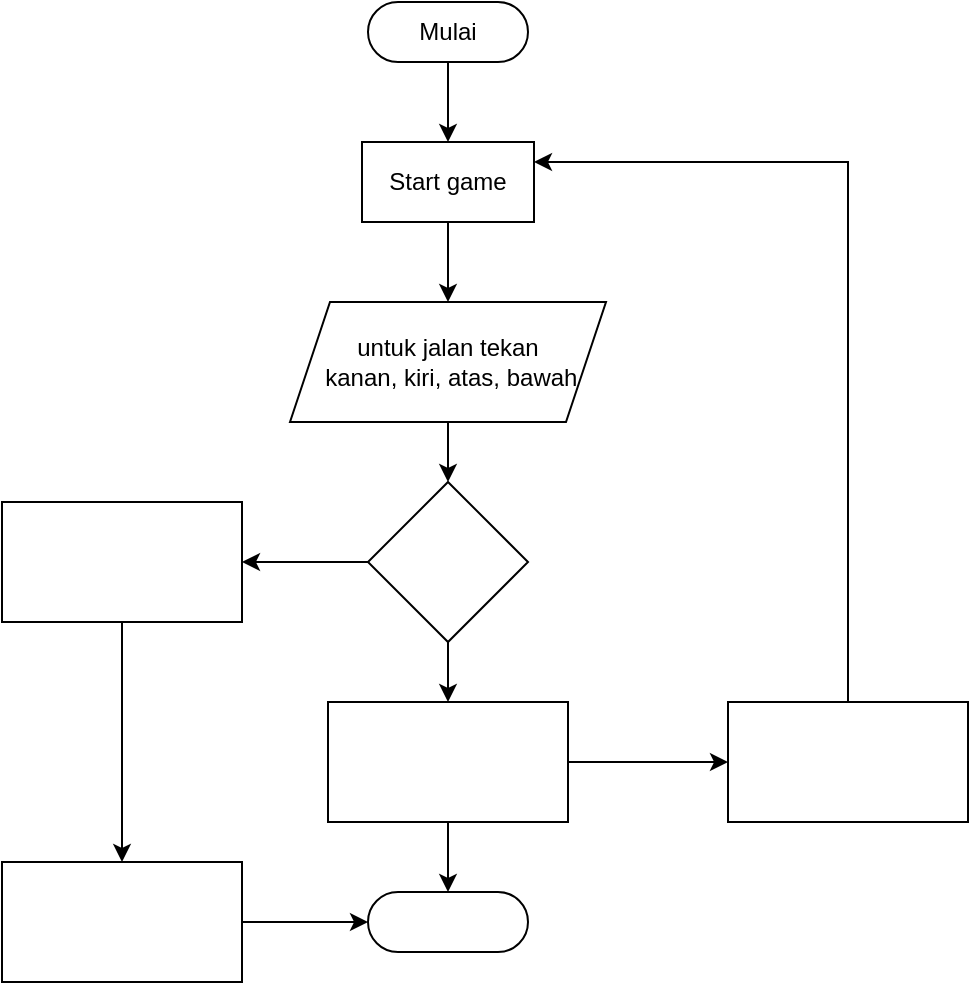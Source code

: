 <mxfile version="24.6.4" type="github" pages="3">
  <diagram name="Halaman-1" id="mFAMGpBnL3orxLiHFRy2">
    <mxGraphModel dx="1000" dy="530" grid="1" gridSize="10" guides="1" tooltips="1" connect="1" arrows="1" fold="1" page="1" pageScale="1" pageWidth="827" pageHeight="1169" math="0" shadow="0">
      <root>
        <mxCell id="0" />
        <mxCell id="1" parent="0" />
        <mxCell id="pLnQ0OpMo3edaqce9xTT-3" value="" style="edgeStyle=orthogonalEdgeStyle;rounded=0;orthogonalLoop=1;jettySize=auto;html=1;" edge="1" parent="1" source="pLnQ0OpMo3edaqce9xTT-1" target="pLnQ0OpMo3edaqce9xTT-2">
          <mxGeometry relative="1" as="geometry" />
        </mxCell>
        <mxCell id="pLnQ0OpMo3edaqce9xTT-1" value="&lt;font style=&quot;vertical-align: inherit;&quot;&gt;&lt;font style=&quot;vertical-align: inherit;&quot;&gt;&lt;font style=&quot;vertical-align: inherit;&quot;&gt;&lt;font style=&quot;vertical-align: inherit;&quot;&gt;Mulai&lt;/font&gt;&lt;/font&gt;&lt;/font&gt;&lt;/font&gt;" style="html=1;dashed=0;whiteSpace=wrap;shape=mxgraph.dfd.start" vertex="1" parent="1">
          <mxGeometry x="374" y="50" width="80" height="30" as="geometry" />
        </mxCell>
        <mxCell id="pLnQ0OpMo3edaqce9xTT-5" value="" style="edgeStyle=orthogonalEdgeStyle;rounded=0;orthogonalLoop=1;jettySize=auto;html=1;" edge="1" parent="1" source="pLnQ0OpMo3edaqce9xTT-2" target="pLnQ0OpMo3edaqce9xTT-4">
          <mxGeometry relative="1" as="geometry" />
        </mxCell>
        <mxCell id="pLnQ0OpMo3edaqce9xTT-2" value="&lt;font style=&quot;vertical-align: inherit;&quot;&gt;&lt;font style=&quot;vertical-align: inherit;&quot;&gt;Start game&lt;/font&gt;&lt;/font&gt;" style="rounded=0;whiteSpace=wrap;html=1;" vertex="1" parent="1">
          <mxGeometry x="371" y="120" width="86" height="40" as="geometry" />
        </mxCell>
        <mxCell id="XI-HVY3VZMNN3xX-stea-2" value="" style="edgeStyle=orthogonalEdgeStyle;rounded=0;orthogonalLoop=1;jettySize=auto;html=1;" edge="1" parent="1" source="pLnQ0OpMo3edaqce9xTT-4" target="XI-HVY3VZMNN3xX-stea-1">
          <mxGeometry relative="1" as="geometry" />
        </mxCell>
        <mxCell id="pLnQ0OpMo3edaqce9xTT-4" value="&lt;font style=&quot;vertical-align: inherit;&quot;&gt;&lt;font style=&quot;vertical-align: inherit;&quot;&gt;&lt;font style=&quot;vertical-align: inherit;&quot;&gt;&lt;font style=&quot;vertical-align: inherit;&quot;&gt;&lt;font style=&quot;vertical-align: inherit;&quot;&gt;&lt;font style=&quot;vertical-align: inherit;&quot;&gt;&lt;font style=&quot;vertical-align: inherit;&quot;&gt;&lt;font style=&quot;vertical-align: inherit;&quot;&gt;untuk jalan tekan&lt;/font&gt;&lt;/font&gt;&lt;/font&gt;&lt;/font&gt;&lt;/font&gt;&lt;/font&gt;&lt;/font&gt;&lt;/font&gt;&lt;div&gt;&lt;font style=&quot;vertical-align: inherit;&quot;&gt;&lt;font style=&quot;vertical-align: inherit;&quot;&gt;&lt;font style=&quot;vertical-align: inherit;&quot;&gt;&lt;font style=&quot;vertical-align: inherit;&quot;&gt;&lt;font style=&quot;vertical-align: inherit;&quot;&gt;&lt;font style=&quot;vertical-align: inherit;&quot;&gt;&amp;nbsp;kanan, kiri, atas, bawah&lt;/font&gt;&lt;/font&gt;&lt;/font&gt;&lt;/font&gt;&lt;/font&gt;&lt;/font&gt;&lt;/div&gt;" style="shape=parallelogram;perimeter=parallelogramPerimeter;whiteSpace=wrap;html=1;fixedSize=1;rounded=0;" vertex="1" parent="1">
          <mxGeometry x="335" y="200" width="158" height="60" as="geometry" />
        </mxCell>
        <mxCell id="XI-HVY3VZMNN3xX-stea-4" value="" style="edgeStyle=orthogonalEdgeStyle;rounded=0;orthogonalLoop=1;jettySize=auto;html=1;" edge="1" parent="1" source="XI-HVY3VZMNN3xX-stea-1" target="XI-HVY3VZMNN3xX-stea-3">
          <mxGeometry relative="1" as="geometry" />
        </mxCell>
        <mxCell id="XI-HVY3VZMNN3xX-stea-11" value="" style="edgeStyle=orthogonalEdgeStyle;rounded=0;orthogonalLoop=1;jettySize=auto;html=1;" edge="1" parent="1" source="XI-HVY3VZMNN3xX-stea-1" target="XI-HVY3VZMNN3xX-stea-10">
          <mxGeometry relative="1" as="geometry" />
        </mxCell>
        <mxCell id="XI-HVY3VZMNN3xX-stea-1" value="" style="rhombus;whiteSpace=wrap;html=1;" vertex="1" parent="1">
          <mxGeometry x="374" y="290" width="80" height="80" as="geometry" />
        </mxCell>
        <mxCell id="XI-HVY3VZMNN3xX-stea-6" value="" style="edgeStyle=orthogonalEdgeStyle;rounded=0;orthogonalLoop=1;jettySize=auto;html=1;" edge="1" parent="1" source="XI-HVY3VZMNN3xX-stea-3" target="XI-HVY3VZMNN3xX-stea-5">
          <mxGeometry relative="1" as="geometry" />
        </mxCell>
        <mxCell id="XI-HVY3VZMNN3xX-stea-3" value="" style="whiteSpace=wrap;html=1;" vertex="1" parent="1">
          <mxGeometry x="191" y="300" width="120" height="60" as="geometry" />
        </mxCell>
        <mxCell id="XI-HVY3VZMNN3xX-stea-8" value="" style="edgeStyle=orthogonalEdgeStyle;rounded=0;orthogonalLoop=1;jettySize=auto;html=1;" edge="1" parent="1" source="XI-HVY3VZMNN3xX-stea-5" target="XI-HVY3VZMNN3xX-stea-7">
          <mxGeometry relative="1" as="geometry" />
        </mxCell>
        <mxCell id="XI-HVY3VZMNN3xX-stea-5" value="" style="whiteSpace=wrap;html=1;" vertex="1" parent="1">
          <mxGeometry x="191" y="480" width="120" height="60" as="geometry" />
        </mxCell>
        <mxCell id="XI-HVY3VZMNN3xX-stea-7" value="" style="html=1;dashed=0;whiteSpace=wrap;shape=mxgraph.dfd.start" vertex="1" parent="1">
          <mxGeometry x="374" y="495" width="80" height="30" as="geometry" />
        </mxCell>
        <mxCell id="XI-HVY3VZMNN3xX-stea-12" value="" style="edgeStyle=orthogonalEdgeStyle;rounded=0;orthogonalLoop=1;jettySize=auto;html=1;" edge="1" parent="1" source="XI-HVY3VZMNN3xX-stea-10" target="XI-HVY3VZMNN3xX-stea-7">
          <mxGeometry relative="1" as="geometry" />
        </mxCell>
        <mxCell id="XI-HVY3VZMNN3xX-stea-14" value="" style="edgeStyle=orthogonalEdgeStyle;rounded=0;orthogonalLoop=1;jettySize=auto;html=1;" edge="1" parent="1" source="XI-HVY3VZMNN3xX-stea-10" target="XI-HVY3VZMNN3xX-stea-13">
          <mxGeometry relative="1" as="geometry" />
        </mxCell>
        <mxCell id="XI-HVY3VZMNN3xX-stea-10" value="" style="whiteSpace=wrap;html=1;" vertex="1" parent="1">
          <mxGeometry x="354" y="400" width="120" height="60" as="geometry" />
        </mxCell>
        <mxCell id="XI-HVY3VZMNN3xX-stea-13" value="" style="whiteSpace=wrap;html=1;" vertex="1" parent="1">
          <mxGeometry x="554" y="400" width="120" height="60" as="geometry" />
        </mxCell>
        <mxCell id="XI-HVY3VZMNN3xX-stea-15" value="" style="endArrow=classic;html=1;rounded=0;entryX=1;entryY=0.25;entryDx=0;entryDy=0;exitX=0.5;exitY=0;exitDx=0;exitDy=0;" edge="1" parent="1" source="XI-HVY3VZMNN3xX-stea-13" target="pLnQ0OpMo3edaqce9xTT-2">
          <mxGeometry width="50" height="50" relative="1" as="geometry">
            <mxPoint x="490" y="370" as="sourcePoint" />
            <mxPoint x="540" y="320" as="targetPoint" />
            <Array as="points">
              <mxPoint x="614" y="130" />
            </Array>
          </mxGeometry>
        </mxCell>
      </root>
    </mxGraphModel>
  </diagram>
  <diagram id="yUz1dSbO-UxTp6TTSO6r" name="Halaman-2">
    <mxGraphModel dx="1843" dy="1965" grid="1" gridSize="10" guides="1" tooltips="1" connect="1" arrows="1" fold="1" page="1" pageScale="1" pageWidth="827" pageHeight="1169" math="0" shadow="0">
      <root>
        <mxCell id="0" />
        <mxCell id="1" parent="0" />
        <mxCell id="B5fhDBI6ij0UwNYenE2X-1" value="" style="rounded=0;whiteSpace=wrap;html=1;" parent="1" vertex="1">
          <mxGeometry x="250" y="-15" width="390" height="585" as="geometry" />
        </mxCell>
        <mxCell id="B5fhDBI6ij0UwNYenE2X-2" value="Actor" style="shape=umlActor;verticalLabelPosition=bottom;verticalAlign=top;html=1;outlineConnect=0;" parent="1" vertex="1">
          <mxGeometry x="170" y="270" width="30" height="60" as="geometry" />
        </mxCell>
        <mxCell id="B5fhDBI6ij0UwNYenE2X-4" value="kanan" style="ellipse;whiteSpace=wrap;html=1;" parent="1" vertex="1">
          <mxGeometry x="398" y="170" width="42" height="30" as="geometry" />
        </mxCell>
        <mxCell id="B5fhDBI6ij0UwNYenE2X-5" value="Makan" style="ellipse;whiteSpace=wrap;html=1;" parent="1" vertex="1">
          <mxGeometry x="293" y="310" width="96" height="50" as="geometry" />
        </mxCell>
        <mxCell id="B5fhDBI6ij0UwNYenE2X-6" value="Restart game&amp;nbsp;" style="ellipse;whiteSpace=wrap;html=1;" parent="1" vertex="1">
          <mxGeometry x="299" y="460" width="70" height="50" as="geometry" />
        </mxCell>
        <mxCell id="B5fhDBI6ij0UwNYenE2X-7" value="Mengubah gerakan" style="ellipse;whiteSpace=wrap;html=1;" parent="1" vertex="1">
          <mxGeometry x="293" y="200" width="100" height="60" as="geometry" />
        </mxCell>
        <mxCell id="B5fhDBI6ij0UwNYenE2X-9" value="&lt;div&gt;&lt;span style=&quot;background-color: initial;&quot;&gt;Score&lt;/span&gt;&lt;br&gt;&lt;/div&gt;" style="ellipse;whiteSpace=wrap;html=1;" parent="1" vertex="1">
          <mxGeometry x="465" y="310" width="80" height="50" as="geometry" />
        </mxCell>
        <mxCell id="B5fhDBI6ij0UwNYenE2X-10" value="Atas" style="ellipse;whiteSpace=wrap;html=1;" parent="1" vertex="1">
          <mxGeometry x="374" y="285" width="40" height="30" as="geometry" />
        </mxCell>
        <mxCell id="B5fhDBI6ij0UwNYenE2X-11" value="Bawah" style="ellipse;whiteSpace=wrap;html=1;" parent="1" vertex="1">
          <mxGeometry x="422" y="260" width="50" height="30" as="geometry" />
        </mxCell>
        <mxCell id="B5fhDBI6ij0UwNYenE2X-12" value="Kiri" style="ellipse;whiteSpace=wrap;html=1;" parent="1" vertex="1">
          <mxGeometry x="438.5" y="210" width="50" height="30" as="geometry" />
        </mxCell>
        <mxCell id="B5fhDBI6ij0UwNYenE2X-19" value="" style="endArrow=classic;html=1;rounded=0;entryX=0;entryY=0.5;entryDx=0;entryDy=0;exitX=1;exitY=0.333;exitDx=0;exitDy=0;exitPerimeter=0;" parent="1" source="B5fhDBI6ij0UwNYenE2X-2" target="B5fhDBI6ij0UwNYenE2X-7" edge="1">
          <mxGeometry width="50" height="50" relative="1" as="geometry">
            <mxPoint x="290" y="320" as="sourcePoint" />
            <mxPoint x="340" y="270" as="targetPoint" />
          </mxGeometry>
        </mxCell>
        <mxCell id="B5fhDBI6ij0UwNYenE2X-21" value="Exit game" style="ellipse;whiteSpace=wrap;html=1;" parent="1" vertex="1">
          <mxGeometry x="296" y="520" width="70" height="40" as="geometry" />
        </mxCell>
        <mxCell id="B5fhDBI6ij0UwNYenE2X-22" value="" style="endArrow=classic;html=1;rounded=0;exitX=1;exitY=0.333;exitDx=0;exitDy=0;exitPerimeter=0;entryX=0;entryY=0.5;entryDx=0;entryDy=0;" parent="1" source="B5fhDBI6ij0UwNYenE2X-2" target="B5fhDBI6ij0UwNYenE2X-5" edge="1">
          <mxGeometry width="50" height="50" relative="1" as="geometry">
            <mxPoint x="310" y="340" as="sourcePoint" />
            <mxPoint x="360" y="290" as="targetPoint" />
          </mxGeometry>
        </mxCell>
        <mxCell id="B5fhDBI6ij0UwNYenE2X-25" value="" style="endArrow=classic;html=1;rounded=0;entryX=0;entryY=0.5;entryDx=0;entryDy=0;" parent="1" target="B5fhDBI6ij0UwNYenE2X-21" edge="1">
          <mxGeometry width="50" height="50" relative="1" as="geometry">
            <mxPoint x="200" y="290" as="sourcePoint" />
            <mxPoint x="360" y="370" as="targetPoint" />
          </mxGeometry>
        </mxCell>
        <mxCell id="B5fhDBI6ij0UwNYenE2X-27" value="" style="endArrow=classic;html=1;rounded=0;dashed=1;entryX=0;entryY=0.5;entryDx=0;entryDy=0;exitX=1;exitY=0.5;exitDx=0;exitDy=0;" parent="1" source="B5fhDBI6ij0UwNYenE2X-5" target="B5fhDBI6ij0UwNYenE2X-9" edge="1">
          <mxGeometry width="50" height="50" relative="1" as="geometry">
            <mxPoint x="360" y="380" as="sourcePoint" />
            <mxPoint x="410" y="330" as="targetPoint" />
          </mxGeometry>
        </mxCell>
        <mxCell id="B5fhDBI6ij0UwNYenE2X-28" value="&lt;font style=&quot;font-size: 6px;&quot;&gt;&amp;lt;&amp;lt;include&amp;gt;&amp;gt;&lt;/font&gt;" style="text;html=1;align=center;verticalAlign=middle;whiteSpace=wrap;rounded=0;" parent="1" vertex="1">
          <mxGeometry x="403" y="340" width="40" height="10" as="geometry" />
        </mxCell>
        <mxCell id="B5fhDBI6ij0UwNYenE2X-30" value="Game over&amp;nbsp;" style="ellipse;whiteSpace=wrap;html=1;" parent="1" vertex="1">
          <mxGeometry x="299" y="380" width="72" height="50" as="geometry" />
        </mxCell>
        <mxCell id="B5fhDBI6ij0UwNYenE2X-31" value="" style="endArrow=classic;html=1;rounded=0;entryX=0;entryY=0.5;entryDx=0;entryDy=0;" parent="1" target="B5fhDBI6ij0UwNYenE2X-30" edge="1">
          <mxGeometry width="50" height="50" relative="1" as="geometry">
            <mxPoint x="200" y="290" as="sourcePoint" />
            <mxPoint x="310" y="320" as="targetPoint" />
          </mxGeometry>
        </mxCell>
        <mxCell id="B5fhDBI6ij0UwNYenE2X-32" value="&lt;b&gt;Pac-Animal&lt;/b&gt;" style="text;html=1;align=center;verticalAlign=middle;whiteSpace=wrap;rounded=0;" parent="1" vertex="1">
          <mxGeometry x="250" y="-15" width="70" height="30" as="geometry" />
        </mxCell>
        <mxCell id="B5fhDBI6ij0UwNYenE2X-33" value="High score" style="ellipse;whiteSpace=wrap;html=1;" parent="1" vertex="1">
          <mxGeometry x="411.5" y="410" width="77" height="50" as="geometry" />
        </mxCell>
        <mxCell id="B5fhDBI6ij0UwNYenE2X-34" value="" style="endArrow=classic;html=1;rounded=0;dashed=1;entryX=0.701;entryY=0.039;entryDx=0;entryDy=0;exitX=0;exitY=1;exitDx=0;exitDy=0;entryPerimeter=0;" parent="1" source="B5fhDBI6ij0UwNYenE2X-9" target="B5fhDBI6ij0UwNYenE2X-33" edge="1">
          <mxGeometry width="50" height="50" relative="1" as="geometry">
            <mxPoint x="399" y="325" as="sourcePoint" />
            <mxPoint x="473" y="325" as="targetPoint" />
          </mxGeometry>
        </mxCell>
        <mxCell id="B5fhDBI6ij0UwNYenE2X-35" value="&lt;font style=&quot;font-size: 6px;&quot;&gt;&amp;lt;&amp;lt;include&amp;gt;&amp;gt;&lt;/font&gt;" style="text;html=1;align=center;verticalAlign=middle;whiteSpace=wrap;rounded=0;" parent="1" vertex="1">
          <mxGeometry x="530" y="390" width="40" height="10" as="geometry" />
        </mxCell>
        <mxCell id="B5fhDBI6ij0UwNYenE2X-36" value="Last s&lt;span style=&quot;background-color: initial;&quot;&gt;core&lt;/span&gt;" style="ellipse;whiteSpace=wrap;html=1;" parent="1" vertex="1">
          <mxGeometry x="503" y="410" width="77" height="50" as="geometry" />
        </mxCell>
        <mxCell id="B5fhDBI6ij0UwNYenE2X-37" value="" style="endArrow=classic;html=1;rounded=0;dashed=1;entryX=0.421;entryY=-0.003;entryDx=0;entryDy=0;exitX=0.763;exitY=0.934;exitDx=0;exitDy=0;entryPerimeter=0;exitPerimeter=0;" parent="1" source="B5fhDBI6ij0UwNYenE2X-9" target="B5fhDBI6ij0UwNYenE2X-36" edge="1">
          <mxGeometry width="50" height="50" relative="1" as="geometry">
            <mxPoint x="485" y="343" as="sourcePoint" />
            <mxPoint x="468" y="372" as="targetPoint" />
          </mxGeometry>
        </mxCell>
        <mxCell id="B5fhDBI6ij0UwNYenE2X-38" value="&lt;font style=&quot;font-size: 6px;&quot;&gt;&amp;lt;&amp;lt;include&amp;gt;&amp;gt;&lt;/font&gt;" style="text;html=1;align=center;verticalAlign=middle;whiteSpace=wrap;rounded=0;" parent="1" vertex="1">
          <mxGeometry x="425" y="380" width="40" height="10" as="geometry" />
        </mxCell>
        <mxCell id="B5fhDBI6ij0UwNYenE2X-40" value="" style="endArrow=classic;html=1;rounded=0;dashed=1;entryX=0.5;entryY=0;entryDx=0;entryDy=0;exitX=0.5;exitY=1;exitDx=0;exitDy=0;" parent="1" source="B5fhDBI6ij0UwNYenE2X-30" target="B5fhDBI6ij0UwNYenE2X-6" edge="1">
          <mxGeometry width="50" height="50" relative="1" as="geometry">
            <mxPoint x="399" y="325" as="sourcePoint" />
            <mxPoint x="473" y="325" as="targetPoint" />
          </mxGeometry>
        </mxCell>
        <mxCell id="B5fhDBI6ij0UwNYenE2X-41" value="&lt;font style=&quot;font-size: 6px;&quot;&gt;&amp;lt;&amp;lt;extends&amp;gt;&amp;gt;&lt;/font&gt;" style="text;html=1;align=center;verticalAlign=middle;whiteSpace=wrap;rounded=0;" parent="1" vertex="1">
          <mxGeometry x="331" y="440" width="40" height="10" as="geometry" />
        </mxCell>
        <mxCell id="Q0nook-oQKbV4iD3vowV-1" value="Menu" style="ellipse;whiteSpace=wrap;html=1;" vertex="1" parent="1">
          <mxGeometry x="289" y="90" width="90" height="50" as="geometry" />
        </mxCell>
        <mxCell id="Q0nook-oQKbV4iD3vowV-2" value="" style="endArrow=classic;html=1;rounded=0;entryX=0;entryY=0.5;entryDx=0;entryDy=0;" edge="1" parent="1" target="Q0nook-oQKbV4iD3vowV-1">
          <mxGeometry width="50" height="50" relative="1" as="geometry">
            <mxPoint x="200" y="290" as="sourcePoint" />
            <mxPoint x="520" y="140" as="targetPoint" />
          </mxGeometry>
        </mxCell>
        <mxCell id="Q0nook-oQKbV4iD3vowV-5" value="Play" style="ellipse;whiteSpace=wrap;html=1;" vertex="1" parent="1">
          <mxGeometry x="359.5" y="30" width="52" height="30" as="geometry" />
        </mxCell>
        <mxCell id="Q0nook-oQKbV4iD3vowV-6" value="About" style="ellipse;whiteSpace=wrap;html=1;" vertex="1" parent="1">
          <mxGeometry x="411.5" y="60" width="52" height="30" as="geometry" />
        </mxCell>
        <mxCell id="Q0nook-oQKbV4iD3vowV-7" value="Quit" style="ellipse;whiteSpace=wrap;html=1;" vertex="1" parent="1">
          <mxGeometry x="414" y="100" width="52" height="30" as="geometry" />
        </mxCell>
        <mxCell id="Q0nook-oQKbV4iD3vowV-14" value="" style="endArrow=classic;html=1;rounded=0;dashed=1;entryX=1;entryY=0.5;entryDx=0;entryDy=0;exitX=0;exitY=0.5;exitDx=0;exitDy=0;" edge="1" parent="1" source="Q0nook-oQKbV4iD3vowV-7" target="Q0nook-oQKbV4iD3vowV-1">
          <mxGeometry width="50" height="50" relative="1" as="geometry">
            <mxPoint x="369" y="130" as="sourcePoint" />
            <mxPoint x="445" y="130" as="targetPoint" />
          </mxGeometry>
        </mxCell>
        <mxCell id="Q0nook-oQKbV4iD3vowV-15" value="" style="endArrow=classic;html=1;rounded=0;dashed=1;entryX=0.752;entryY=0.051;entryDx=0;entryDy=0;exitX=0;exitY=0.5;exitDx=0;exitDy=0;entryPerimeter=0;" edge="1" parent="1" source="Q0nook-oQKbV4iD3vowV-6" target="Q0nook-oQKbV4iD3vowV-1">
          <mxGeometry width="50" height="50" relative="1" as="geometry">
            <mxPoint x="400" y="129.61" as="sourcePoint" />
            <mxPoint x="366" y="129.61" as="targetPoint" />
          </mxGeometry>
        </mxCell>
        <mxCell id="Q0nook-oQKbV4iD3vowV-16" value="" style="endArrow=classic;html=1;rounded=0;dashed=1;entryX=0.549;entryY=0.025;entryDx=0;entryDy=0;exitX=0;exitY=1;exitDx=0;exitDy=0;entryPerimeter=0;" edge="1" parent="1" source="Q0nook-oQKbV4iD3vowV-5" target="Q0nook-oQKbV4iD3vowV-1">
          <mxGeometry width="50" height="50" relative="1" as="geometry">
            <mxPoint x="348" y="94.8" as="sourcePoint" />
            <mxPoint x="314" y="94.8" as="targetPoint" />
          </mxGeometry>
        </mxCell>
        <mxCell id="Q0nook-oQKbV4iD3vowV-18" value="&lt;font style=&quot;font-size: 6px;&quot;&gt;&amp;lt;&amp;lt;include&amp;gt;&amp;gt;&lt;/font&gt;" style="text;html=1;align=center;verticalAlign=middle;whiteSpace=wrap;rounded=0;" vertex="1" parent="1">
          <mxGeometry x="379" y="120" width="40" height="10" as="geometry" />
        </mxCell>
        <mxCell id="Q0nook-oQKbV4iD3vowV-19" value="&lt;font style=&quot;font-size: 6px;&quot;&gt;&amp;lt;&amp;lt;include&amp;gt;&amp;gt;&lt;/font&gt;" style="text;html=1;align=center;verticalAlign=middle;whiteSpace=wrap;rounded=0;rotation=-15;" vertex="1" parent="1">
          <mxGeometry x="371" y="80" width="40" height="10" as="geometry" />
        </mxCell>
        <mxCell id="Q0nook-oQKbV4iD3vowV-20" value="&lt;font style=&quot;font-size: 6px;&quot;&gt;&amp;lt;&amp;lt;include&amp;gt;&amp;gt;&lt;/font&gt;" style="text;html=1;align=center;verticalAlign=middle;whiteSpace=wrap;rounded=0;" vertex="1" parent="1">
          <mxGeometry x="311" y="60" width="40" height="10" as="geometry" />
        </mxCell>
        <mxCell id="Q0nook-oQKbV4iD3vowV-21" value="" style="endArrow=classic;html=1;rounded=0;dashed=1;entryX=0.724;entryY=0.045;entryDx=0;entryDy=0;exitX=0;exitY=0.5;exitDx=0;exitDy=0;entryPerimeter=0;" edge="1" parent="1" source="B5fhDBI6ij0UwNYenE2X-4" target="B5fhDBI6ij0UwNYenE2X-7">
          <mxGeometry width="50" height="50" relative="1" as="geometry">
            <mxPoint x="400" y="194.79" as="sourcePoint" />
            <mxPoint x="366" y="194.79" as="targetPoint" />
          </mxGeometry>
        </mxCell>
        <mxCell id="Q0nook-oQKbV4iD3vowV-22" value="" style="endArrow=classic;html=1;rounded=0;dashed=1;entryX=0.991;entryY=0.411;entryDx=0;entryDy=0;exitX=0;exitY=0.5;exitDx=0;exitDy=0;entryPerimeter=0;" edge="1" parent="1" source="B5fhDBI6ij0UwNYenE2X-12" target="B5fhDBI6ij0UwNYenE2X-7">
          <mxGeometry width="50" height="50" relative="1" as="geometry">
            <mxPoint x="424" y="205" as="sourcePoint" />
            <mxPoint x="375" y="213" as="targetPoint" />
          </mxGeometry>
        </mxCell>
        <mxCell id="Q0nook-oQKbV4iD3vowV-23" value="" style="endArrow=classic;html=1;rounded=0;dashed=1;entryX=0.963;entryY=0.707;entryDx=0;entryDy=0;exitX=0;exitY=0;exitDx=0;exitDy=0;entryPerimeter=0;" edge="1" parent="1" source="B5fhDBI6ij0UwNYenE2X-11" target="B5fhDBI6ij0UwNYenE2X-7">
          <mxGeometry width="50" height="50" relative="1" as="geometry">
            <mxPoint x="434" y="215" as="sourcePoint" />
            <mxPoint x="385" y="223" as="targetPoint" />
          </mxGeometry>
        </mxCell>
        <mxCell id="Q0nook-oQKbV4iD3vowV-24" value="" style="endArrow=classic;html=1;rounded=0;dashed=1;entryX=0.626;entryY=1.004;entryDx=0;entryDy=0;exitX=0.449;exitY=0.03;exitDx=0;exitDy=0;entryPerimeter=0;exitPerimeter=0;" edge="1" parent="1" source="B5fhDBI6ij0UwNYenE2X-10" target="B5fhDBI6ij0UwNYenE2X-7">
          <mxGeometry width="50" height="50" relative="1" as="geometry">
            <mxPoint x="444" y="225" as="sourcePoint" />
            <mxPoint x="395" y="233" as="targetPoint" />
          </mxGeometry>
        </mxCell>
        <mxCell id="Q0nook-oQKbV4iD3vowV-25" style="edgeStyle=orthogonalEdgeStyle;rounded=0;orthogonalLoop=1;jettySize=auto;html=1;exitX=0.5;exitY=1;exitDx=0;exitDy=0;" edge="1" parent="1" source="B5fhDBI6ij0UwNYenE2X-11" target="B5fhDBI6ij0UwNYenE2X-11">
          <mxGeometry relative="1" as="geometry" />
        </mxCell>
        <mxCell id="Q0nook-oQKbV4iD3vowV-26" value="&lt;font style=&quot;font-size: 6px;&quot;&gt;&amp;lt;&amp;lt;extends&amp;gt;&amp;gt;&lt;/font&gt;" style="text;html=1;align=center;verticalAlign=middle;whiteSpace=wrap;rounded=0;" vertex="1" parent="1">
          <mxGeometry x="346" y="275" width="40" height="10" as="geometry" />
        </mxCell>
        <mxCell id="Q0nook-oQKbV4iD3vowV-27" value="&lt;font style=&quot;font-size: 6px;&quot;&gt;&amp;lt;&amp;lt;extends&amp;gt;&amp;gt;&lt;/font&gt;" style="text;html=1;align=center;verticalAlign=middle;whiteSpace=wrap;rounded=0;rotation=30;" vertex="1" parent="1">
          <mxGeometry x="398" y="240" width="40" height="10" as="geometry" />
        </mxCell>
        <mxCell id="Q0nook-oQKbV4iD3vowV-29" value="&lt;font style=&quot;font-size: 6px;&quot;&gt;&amp;lt;&amp;lt;extends&amp;gt;&amp;gt;&lt;/font&gt;" style="text;html=1;align=center;verticalAlign=middle;whiteSpace=wrap;rounded=0;" vertex="1" parent="1">
          <mxGeometry x="398.5" y="210" width="40" height="10" as="geometry" />
        </mxCell>
        <mxCell id="Q0nook-oQKbV4iD3vowV-30" value="&lt;font style=&quot;font-size: 6px;&quot;&gt;&amp;lt;&amp;lt;extends&amp;gt;&amp;gt;&lt;/font&gt;" style="text;html=1;align=center;verticalAlign=middle;whiteSpace=wrap;rounded=0;rotation=-24;" vertex="1" parent="1">
          <mxGeometry x="358.5" y="180" width="40" height="10" as="geometry" />
        </mxCell>
      </root>
    </mxGraphModel>
  </diagram>
  <diagram id="nxv1pl21b-Rukd4y_XS3" name="Halaman-3">
    <mxGraphModel dx="782" dy="338" grid="1" gridSize="10" guides="1" tooltips="1" connect="1" arrows="1" fold="1" page="1" pageScale="1" pageWidth="827" pageHeight="1169" math="0" shadow="0">
      <root>
        <mxCell id="0" />
        <mxCell id="1" parent="0" />
        <mxCell id="Pk7Sld9WZjtv1LAh_lrE-1" value="Pac-Animal" style="shape=ellipse;html=1;dashed=0;whiteSpace=wrap;aspect=fixed;perimeter=ellipsePerimeter;" parent="1" vertex="1">
          <mxGeometry x="414" y="170" width="90" height="90" as="geometry" />
        </mxCell>
        <mxCell id="Pk7Sld9WZjtv1LAh_lrE-2" value="Player" style="html=1;dashed=0;whiteSpace=wrap;" parent="1" vertex="1">
          <mxGeometry x="160" y="200" width="100" height="50" as="geometry" />
        </mxCell>
        <mxCell id="Pk7Sld9WZjtv1LAh_lrE-3" value="" style="endArrow=classic;html=1;rounded=0;entryX=0.398;entryY=0.01;entryDx=0;entryDy=0;exitX=0.609;exitY=0.014;exitDx=0;exitDy=0;exitPerimeter=0;entryPerimeter=0;" parent="1" source="Pk7Sld9WZjtv1LAh_lrE-1" target="Pk7Sld9WZjtv1LAh_lrE-2" edge="1">
          <mxGeometry width="50" height="50" relative="1" as="geometry">
            <mxPoint x="469.0" y="190" as="sourcePoint" />
            <mxPoint x="220" y="200" as="targetPoint" />
            <Array as="points">
              <mxPoint x="470" y="80" />
              <mxPoint x="200" y="80" />
              <mxPoint x="200" y="150" />
            </Array>
          </mxGeometry>
        </mxCell>
        <mxCell id="Pk7Sld9WZjtv1LAh_lrE-4" value="" style="endArrow=classic;html=1;rounded=0;entryX=0.5;entryY=0;entryDx=0;entryDy=0;" parent="1" edge="1">
          <mxGeometry width="50" height="50" relative="1" as="geometry">
            <mxPoint x="460" y="170" as="sourcePoint" />
            <mxPoint x="210" y="200" as="targetPoint" />
            <Array as="points">
              <mxPoint x="460" y="110" />
              <mxPoint x="210" y="110" />
              <mxPoint x="210" y="160" />
            </Array>
          </mxGeometry>
        </mxCell>
        <mxCell id="Pk7Sld9WZjtv1LAh_lrE-5" value="" style="endArrow=classic;html=1;rounded=0;entryX=0.706;entryY=-0.01;entryDx=0;entryDy=0;exitX=0.403;exitY=0.019;exitDx=0;exitDy=0;exitPerimeter=0;entryPerimeter=0;" parent="1" source="Pk7Sld9WZjtv1LAh_lrE-1" target="Pk7Sld9WZjtv1LAh_lrE-2" edge="1">
          <mxGeometry width="50" height="50" relative="1" as="geometry">
            <mxPoint x="450" y="190" as="sourcePoint" />
            <mxPoint x="200" y="200" as="targetPoint" />
            <Array as="points">
              <mxPoint x="450" y="140" />
              <mxPoint x="230" y="140" />
            </Array>
          </mxGeometry>
        </mxCell>
        <mxCell id="Pk7Sld9WZjtv1LAh_lrE-7" value="" style="endArrow=classic;html=1;rounded=0;entryX=0.737;entryY=0.939;entryDx=0;entryDy=0;exitX=0.397;exitY=1.01;exitDx=0;exitDy=0;exitPerimeter=0;entryPerimeter=0;" parent="1" source="Pk7Sld9WZjtv1LAh_lrE-2" target="Pk7Sld9WZjtv1LAh_lrE-1" edge="1">
          <mxGeometry width="50" height="50" relative="1" as="geometry">
            <mxPoint x="250" y="270" as="sourcePoint" />
            <mxPoint x="300" y="220" as="targetPoint" />
            <Array as="points">
              <mxPoint x="200" y="320" />
              <mxPoint x="480" y="320" />
            </Array>
          </mxGeometry>
        </mxCell>
        <mxCell id="MI2qREPL-vme6jDs0kda-1" value="&lt;font style=&quot;font-size: 9px;&quot;&gt;Game Display&lt;/font&gt;" style="text;html=1;align=center;verticalAlign=middle;whiteSpace=wrap;rounded=0;" parent="1" vertex="1">
          <mxGeometry x="300" y="140" width="60" height="20" as="geometry" />
        </mxCell>
        <mxCell id="MI2qREPL-vme6jDs0kda-3" value="&lt;font style=&quot;font-size: 9px;&quot;&gt;Hasil Skor&lt;/font&gt;" style="text;html=1;align=center;verticalAlign=middle;whiteSpace=wrap;rounded=0;" parent="1" vertex="1">
          <mxGeometry x="300" y="110" width="60" height="20" as="geometry" />
        </mxCell>
        <mxCell id="MI2qREPL-vme6jDs0kda-4" value="&lt;div&gt;&lt;font style=&quot;font-size: 9px;&quot;&gt;Game Over&lt;/font&gt;&lt;/div&gt;" style="text;html=1;align=center;verticalAlign=middle;whiteSpace=wrap;rounded=0;" parent="1" vertex="1">
          <mxGeometry x="305" y="80" width="50" height="10" as="geometry" />
        </mxCell>
        <mxCell id="MI2qREPL-vme6jDs0kda-5" value="" style="endArrow=classic;html=1;rounded=0;exitX=0.287;exitY=0.041;exitDx=0;exitDy=0;exitPerimeter=0;entryX=0.802;entryY=-0.01;entryDx=0;entryDy=0;entryPerimeter=0;" parent="1" source="Pk7Sld9WZjtv1LAh_lrE-1" target="Pk7Sld9WZjtv1LAh_lrE-2" edge="1">
          <mxGeometry width="50" height="50" relative="1" as="geometry">
            <mxPoint x="440" y="170" as="sourcePoint" />
            <mxPoint x="242" y="200" as="targetPoint" />
            <Array as="points">
              <mxPoint x="440" y="160" />
              <mxPoint x="240" y="160" />
            </Array>
          </mxGeometry>
        </mxCell>
        <mxCell id="MI2qREPL-vme6jDs0kda-6" value="&lt;font style=&quot;font-size: 8px;&quot;&gt;Memainkan game&lt;/font&gt;" style="text;html=1;align=center;verticalAlign=middle;whiteSpace=wrap;rounded=0;" parent="1" vertex="1">
          <mxGeometry x="300" y="310" width="70" height="10" as="geometry" />
        </mxCell>
        <mxCell id="MI2qREPL-vme6jDs0kda-7" value="" style="endArrow=classic;html=1;rounded=0;exitX=0.397;exitY=1.01;exitDx=0;exitDy=0;exitPerimeter=0;entryX=0.622;entryY=0.978;entryDx=0;entryDy=0;entryPerimeter=0;" parent="1" target="Pk7Sld9WZjtv1LAh_lrE-1" edge="1">
          <mxGeometry width="50" height="50" relative="1" as="geometry">
            <mxPoint x="210" y="251" as="sourcePoint" />
            <mxPoint x="470" y="260" as="targetPoint" />
            <Array as="points">
              <mxPoint x="210" y="300" />
              <mxPoint x="470" y="300" />
            </Array>
          </mxGeometry>
        </mxCell>
        <mxCell id="MI2qREPL-vme6jDs0kda-8" value="&lt;font style=&quot;font-size: 8px;&quot;&gt;Memakan Animal&lt;/font&gt;" style="text;html=1;align=center;verticalAlign=middle;whiteSpace=wrap;rounded=0;" parent="1" vertex="1">
          <mxGeometry x="297.5" y="290" width="75" as="geometry" />
        </mxCell>
        <mxCell id="MI2qREPL-vme6jDs0kda-9" value="" style="endArrow=classic;html=1;rounded=0;entryX=0.403;entryY=1.008;entryDx=0;entryDy=0;exitX=0.397;exitY=1.01;exitDx=0;exitDy=0;exitPerimeter=0;entryPerimeter=0;" parent="1" target="Pk7Sld9WZjtv1LAh_lrE-1" edge="1">
          <mxGeometry width="50" height="50" relative="1" as="geometry">
            <mxPoint x="220" y="250" as="sourcePoint" />
            <mxPoint x="479" y="258" as="targetPoint" />
            <Array as="points">
              <mxPoint x="220" y="280" />
              <mxPoint x="450" y="280" />
            </Array>
          </mxGeometry>
        </mxCell>
        <mxCell id="MI2qREPL-vme6jDs0kda-10" value="&lt;font style=&quot;font-size: 8px;&quot;&gt;Keluar Game&lt;/font&gt;" style="text;html=1;align=center;verticalAlign=middle;whiteSpace=wrap;rounded=0;" parent="1" vertex="1">
          <mxGeometry x="310" y="260" width="50" height="10" as="geometry" />
        </mxCell>
        <mxCell id="binbQm4ZSXeuTpuuupQU-1" value="&lt;font style=&quot;font-size: 8px;&quot;&gt;Menu&lt;/font&gt;" style="text;html=1;align=center;verticalAlign=middle;whiteSpace=wrap;rounded=0;" vertex="1" parent="1">
          <mxGeometry x="305" y="160" width="55" height="20" as="geometry" />
        </mxCell>
      </root>
    </mxGraphModel>
  </diagram>
</mxfile>
